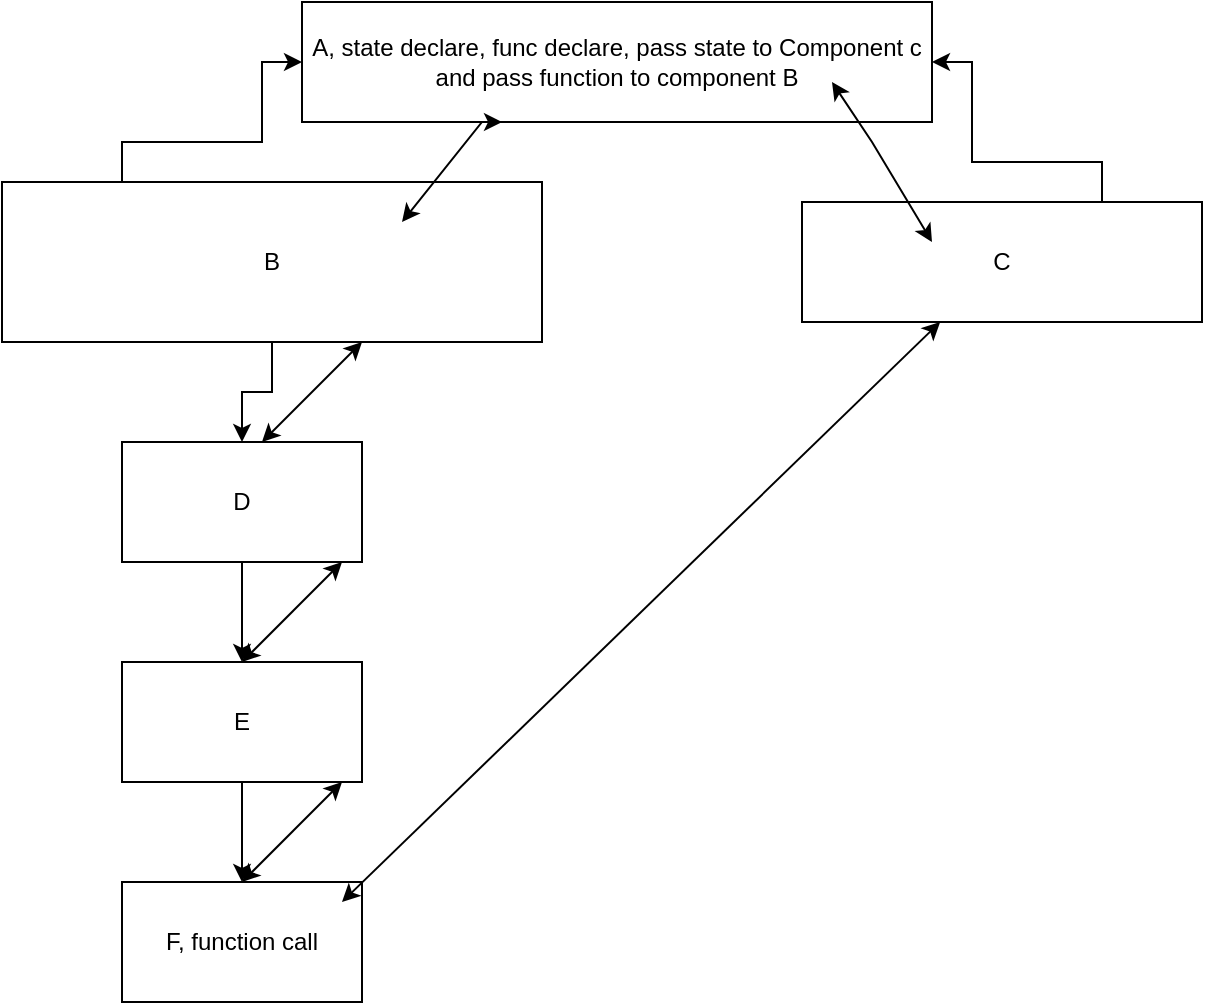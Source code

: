 <mxfile version="16.5.1" type="device"><diagram id="w5jzejordv1zow71fFsE" name="Page-1"><mxGraphModel dx="1422" dy="857" grid="1" gridSize="10" guides="1" tooltips="1" connect="1" arrows="1" fold="1" page="1" pageScale="1" pageWidth="850" pageHeight="1100" math="0" shadow="0"><root><mxCell id="0"/><mxCell id="1" parent="0"/><mxCell id="yIRxhn8VIZv55CiXEIbq-1" value="A, state declare, func declare, pass state to Component c and pass function to component B" style="rounded=0;whiteSpace=wrap;html=1;" vertex="1" parent="1"><mxGeometry x="280" y="50" width="315" height="60" as="geometry"/></mxCell><mxCell id="yIRxhn8VIZv55CiXEIbq-3" style="edgeStyle=orthogonalEdgeStyle;rounded=0;orthogonalLoop=1;jettySize=auto;html=1;entryX=0;entryY=0.5;entryDx=0;entryDy=0;" edge="1" parent="1" source="yIRxhn8VIZv55CiXEIbq-2" target="yIRxhn8VIZv55CiXEIbq-1"><mxGeometry relative="1" as="geometry"><Array as="points"><mxPoint x="190" y="120"/><mxPoint x="260" y="120"/><mxPoint x="260" y="80"/></Array></mxGeometry></mxCell><mxCell id="yIRxhn8VIZv55CiXEIbq-18" value="" style="edgeStyle=orthogonalEdgeStyle;rounded=0;orthogonalLoop=1;jettySize=auto;html=1;" edge="1" parent="1" source="yIRxhn8VIZv55CiXEIbq-2" target="yIRxhn8VIZv55CiXEIbq-6"><mxGeometry relative="1" as="geometry"/></mxCell><mxCell id="yIRxhn8VIZv55CiXEIbq-2" value="B" style="rounded=0;whiteSpace=wrap;html=1;" vertex="1" parent="1"><mxGeometry x="130" y="140" width="270" height="80" as="geometry"/></mxCell><mxCell id="yIRxhn8VIZv55CiXEIbq-5" style="edgeStyle=orthogonalEdgeStyle;rounded=0;orthogonalLoop=1;jettySize=auto;html=1;entryX=1;entryY=0.5;entryDx=0;entryDy=0;" edge="1" parent="1" source="yIRxhn8VIZv55CiXEIbq-4" target="yIRxhn8VIZv55CiXEIbq-1"><mxGeometry relative="1" as="geometry"><Array as="points"><mxPoint x="680" y="130"/><mxPoint x="615" y="130"/><mxPoint x="615" y="80"/></Array></mxGeometry></mxCell><mxCell id="yIRxhn8VIZv55CiXEIbq-4" value="C" style="rounded=0;whiteSpace=wrap;html=1;" vertex="1" parent="1"><mxGeometry x="530" y="150" width="200" height="60" as="geometry"/></mxCell><mxCell id="yIRxhn8VIZv55CiXEIbq-10" style="edgeStyle=orthogonalEdgeStyle;rounded=0;orthogonalLoop=1;jettySize=auto;html=1;entryX=0.5;entryY=0;entryDx=0;entryDy=0;" edge="1" parent="1" source="yIRxhn8VIZv55CiXEIbq-6" target="yIRxhn8VIZv55CiXEIbq-7"><mxGeometry relative="1" as="geometry"/></mxCell><mxCell id="yIRxhn8VIZv55CiXEIbq-6" value="D" style="rounded=0;whiteSpace=wrap;html=1;" vertex="1" parent="1"><mxGeometry x="190" y="270" width="120" height="60" as="geometry"/></mxCell><mxCell id="yIRxhn8VIZv55CiXEIbq-11" style="edgeStyle=orthogonalEdgeStyle;rounded=0;orthogonalLoop=1;jettySize=auto;html=1;entryX=0.5;entryY=0;entryDx=0;entryDy=0;" edge="1" parent="1" source="yIRxhn8VIZv55CiXEIbq-7" target="yIRxhn8VIZv55CiXEIbq-8"><mxGeometry relative="1" as="geometry"/></mxCell><mxCell id="yIRxhn8VIZv55CiXEIbq-7" value="E" style="rounded=0;whiteSpace=wrap;html=1;" vertex="1" parent="1"><mxGeometry x="190" y="380" width="120" height="60" as="geometry"/></mxCell><mxCell id="yIRxhn8VIZv55CiXEIbq-8" value="F, function call" style="rounded=0;whiteSpace=wrap;html=1;" vertex="1" parent="1"><mxGeometry x="190" y="490" width="120" height="60" as="geometry"/></mxCell><mxCell id="yIRxhn8VIZv55CiXEIbq-12" value="" style="endArrow=classic;startArrow=classic;html=1;rounded=0;" edge="1" parent="1" target="yIRxhn8VIZv55CiXEIbq-4"><mxGeometry width="50" height="50" relative="1" as="geometry"><mxPoint x="300" y="500" as="sourcePoint"/><mxPoint x="350" y="450" as="targetPoint"/></mxGeometry></mxCell><mxCell id="yIRxhn8VIZv55CiXEIbq-13" value="" style="endArrow=classic;startArrow=classic;html=1;rounded=0;" edge="1" parent="1"><mxGeometry width="50" height="50" relative="1" as="geometry"><mxPoint x="330" y="160" as="sourcePoint"/><mxPoint x="380" y="110" as="targetPoint"/><Array as="points"><mxPoint x="370" y="110"/></Array></mxGeometry></mxCell><mxCell id="yIRxhn8VIZv55CiXEIbq-14" value="" style="endArrow=classic;startArrow=classic;html=1;rounded=0;" edge="1" parent="1"><mxGeometry width="50" height="50" relative="1" as="geometry"><mxPoint x="260" y="270" as="sourcePoint"/><mxPoint x="310" y="220" as="targetPoint"/></mxGeometry></mxCell><mxCell id="yIRxhn8VIZv55CiXEIbq-15" value="" style="endArrow=classic;startArrow=classic;html=1;rounded=0;" edge="1" parent="1"><mxGeometry width="50" height="50" relative="1" as="geometry"><mxPoint x="250" y="380" as="sourcePoint"/><mxPoint x="300" y="330" as="targetPoint"/></mxGeometry></mxCell><mxCell id="yIRxhn8VIZv55CiXEIbq-16" value="" style="endArrow=classic;startArrow=classic;html=1;rounded=0;" edge="1" parent="1"><mxGeometry width="50" height="50" relative="1" as="geometry"><mxPoint x="250" y="490" as="sourcePoint"/><mxPoint x="300" y="440" as="targetPoint"/></mxGeometry></mxCell><mxCell id="yIRxhn8VIZv55CiXEIbq-17" value="" style="endArrow=classic;startArrow=classic;html=1;rounded=0;" edge="1" parent="1"><mxGeometry width="50" height="50" relative="1" as="geometry"><mxPoint x="545" y="90" as="sourcePoint"/><mxPoint x="595" y="170" as="targetPoint"/><Array as="points"><mxPoint x="565" y="120"/></Array></mxGeometry></mxCell></root></mxGraphModel></diagram></mxfile>